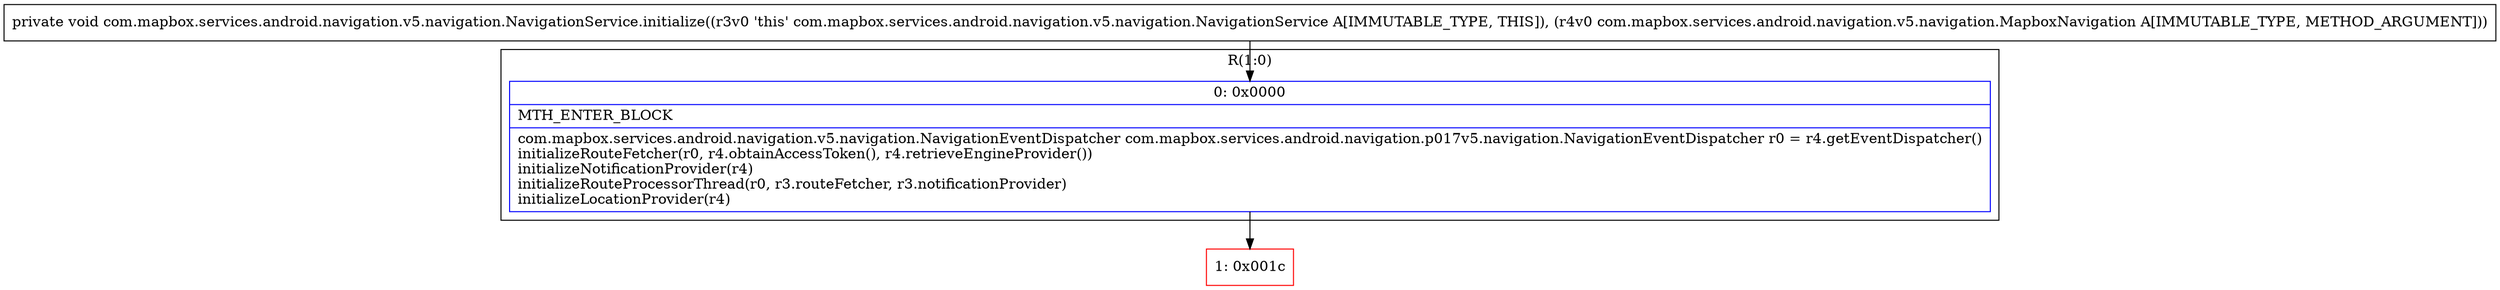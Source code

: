 digraph "CFG forcom.mapbox.services.android.navigation.v5.navigation.NavigationService.initialize(Lcom\/mapbox\/services\/android\/navigation\/v5\/navigation\/MapboxNavigation;)V" {
subgraph cluster_Region_793370711 {
label = "R(1:0)";
node [shape=record,color=blue];
Node_0 [shape=record,label="{0\:\ 0x0000|MTH_ENTER_BLOCK\l|com.mapbox.services.android.navigation.v5.navigation.NavigationEventDispatcher com.mapbox.services.android.navigation.p017v5.navigation.NavigationEventDispatcher r0 = r4.getEventDispatcher()\linitializeRouteFetcher(r0, r4.obtainAccessToken(), r4.retrieveEngineProvider())\linitializeNotificationProvider(r4)\linitializeRouteProcessorThread(r0, r3.routeFetcher, r3.notificationProvider)\linitializeLocationProvider(r4)\l}"];
}
Node_1 [shape=record,color=red,label="{1\:\ 0x001c}"];
MethodNode[shape=record,label="{private void com.mapbox.services.android.navigation.v5.navigation.NavigationService.initialize((r3v0 'this' com.mapbox.services.android.navigation.v5.navigation.NavigationService A[IMMUTABLE_TYPE, THIS]), (r4v0 com.mapbox.services.android.navigation.v5.navigation.MapboxNavigation A[IMMUTABLE_TYPE, METHOD_ARGUMENT])) }"];
MethodNode -> Node_0;
Node_0 -> Node_1;
}


